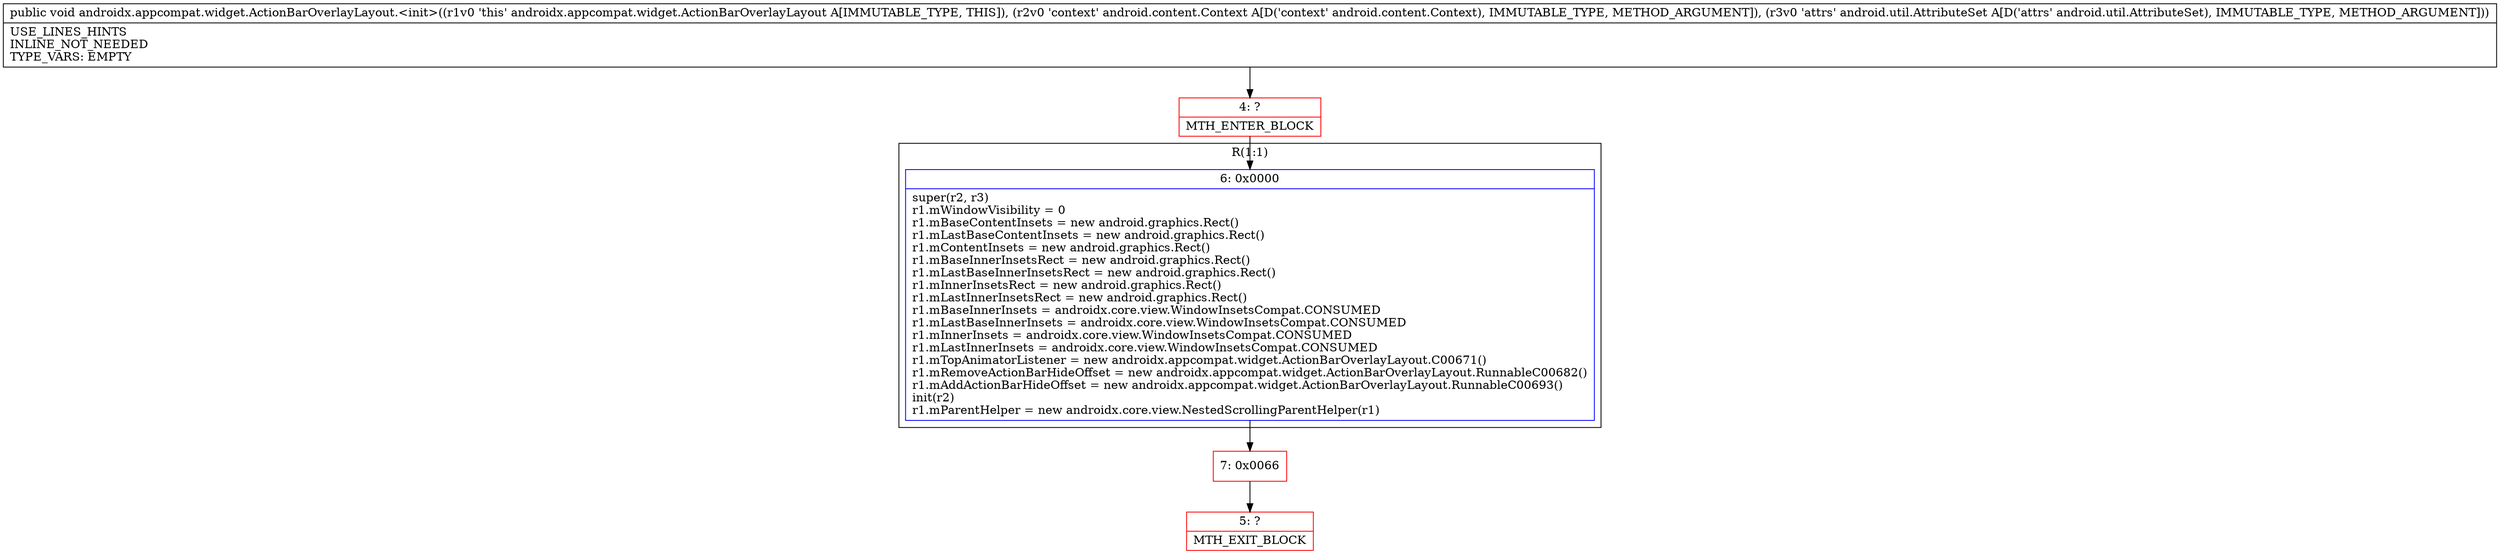 digraph "CFG forandroidx.appcompat.widget.ActionBarOverlayLayout.\<init\>(Landroid\/content\/Context;Landroid\/util\/AttributeSet;)V" {
subgraph cluster_Region_1467100845 {
label = "R(1:1)";
node [shape=record,color=blue];
Node_6 [shape=record,label="{6\:\ 0x0000|super(r2, r3)\lr1.mWindowVisibility = 0\lr1.mBaseContentInsets = new android.graphics.Rect()\lr1.mLastBaseContentInsets = new android.graphics.Rect()\lr1.mContentInsets = new android.graphics.Rect()\lr1.mBaseInnerInsetsRect = new android.graphics.Rect()\lr1.mLastBaseInnerInsetsRect = new android.graphics.Rect()\lr1.mInnerInsetsRect = new android.graphics.Rect()\lr1.mLastInnerInsetsRect = new android.graphics.Rect()\lr1.mBaseInnerInsets = androidx.core.view.WindowInsetsCompat.CONSUMED\lr1.mLastBaseInnerInsets = androidx.core.view.WindowInsetsCompat.CONSUMED\lr1.mInnerInsets = androidx.core.view.WindowInsetsCompat.CONSUMED\lr1.mLastInnerInsets = androidx.core.view.WindowInsetsCompat.CONSUMED\lr1.mTopAnimatorListener = new androidx.appcompat.widget.ActionBarOverlayLayout.C00671()\lr1.mRemoveActionBarHideOffset = new androidx.appcompat.widget.ActionBarOverlayLayout.RunnableC00682()\lr1.mAddActionBarHideOffset = new androidx.appcompat.widget.ActionBarOverlayLayout.RunnableC00693()\linit(r2)\lr1.mParentHelper = new androidx.core.view.NestedScrollingParentHelper(r1)\l}"];
}
Node_4 [shape=record,color=red,label="{4\:\ ?|MTH_ENTER_BLOCK\l}"];
Node_7 [shape=record,color=red,label="{7\:\ 0x0066}"];
Node_5 [shape=record,color=red,label="{5\:\ ?|MTH_EXIT_BLOCK\l}"];
MethodNode[shape=record,label="{public void androidx.appcompat.widget.ActionBarOverlayLayout.\<init\>((r1v0 'this' androidx.appcompat.widget.ActionBarOverlayLayout A[IMMUTABLE_TYPE, THIS]), (r2v0 'context' android.content.Context A[D('context' android.content.Context), IMMUTABLE_TYPE, METHOD_ARGUMENT]), (r3v0 'attrs' android.util.AttributeSet A[D('attrs' android.util.AttributeSet), IMMUTABLE_TYPE, METHOD_ARGUMENT]))  | USE_LINES_HINTS\lINLINE_NOT_NEEDED\lTYPE_VARS: EMPTY\l}"];
MethodNode -> Node_4;Node_6 -> Node_7;
Node_4 -> Node_6;
Node_7 -> Node_5;
}

